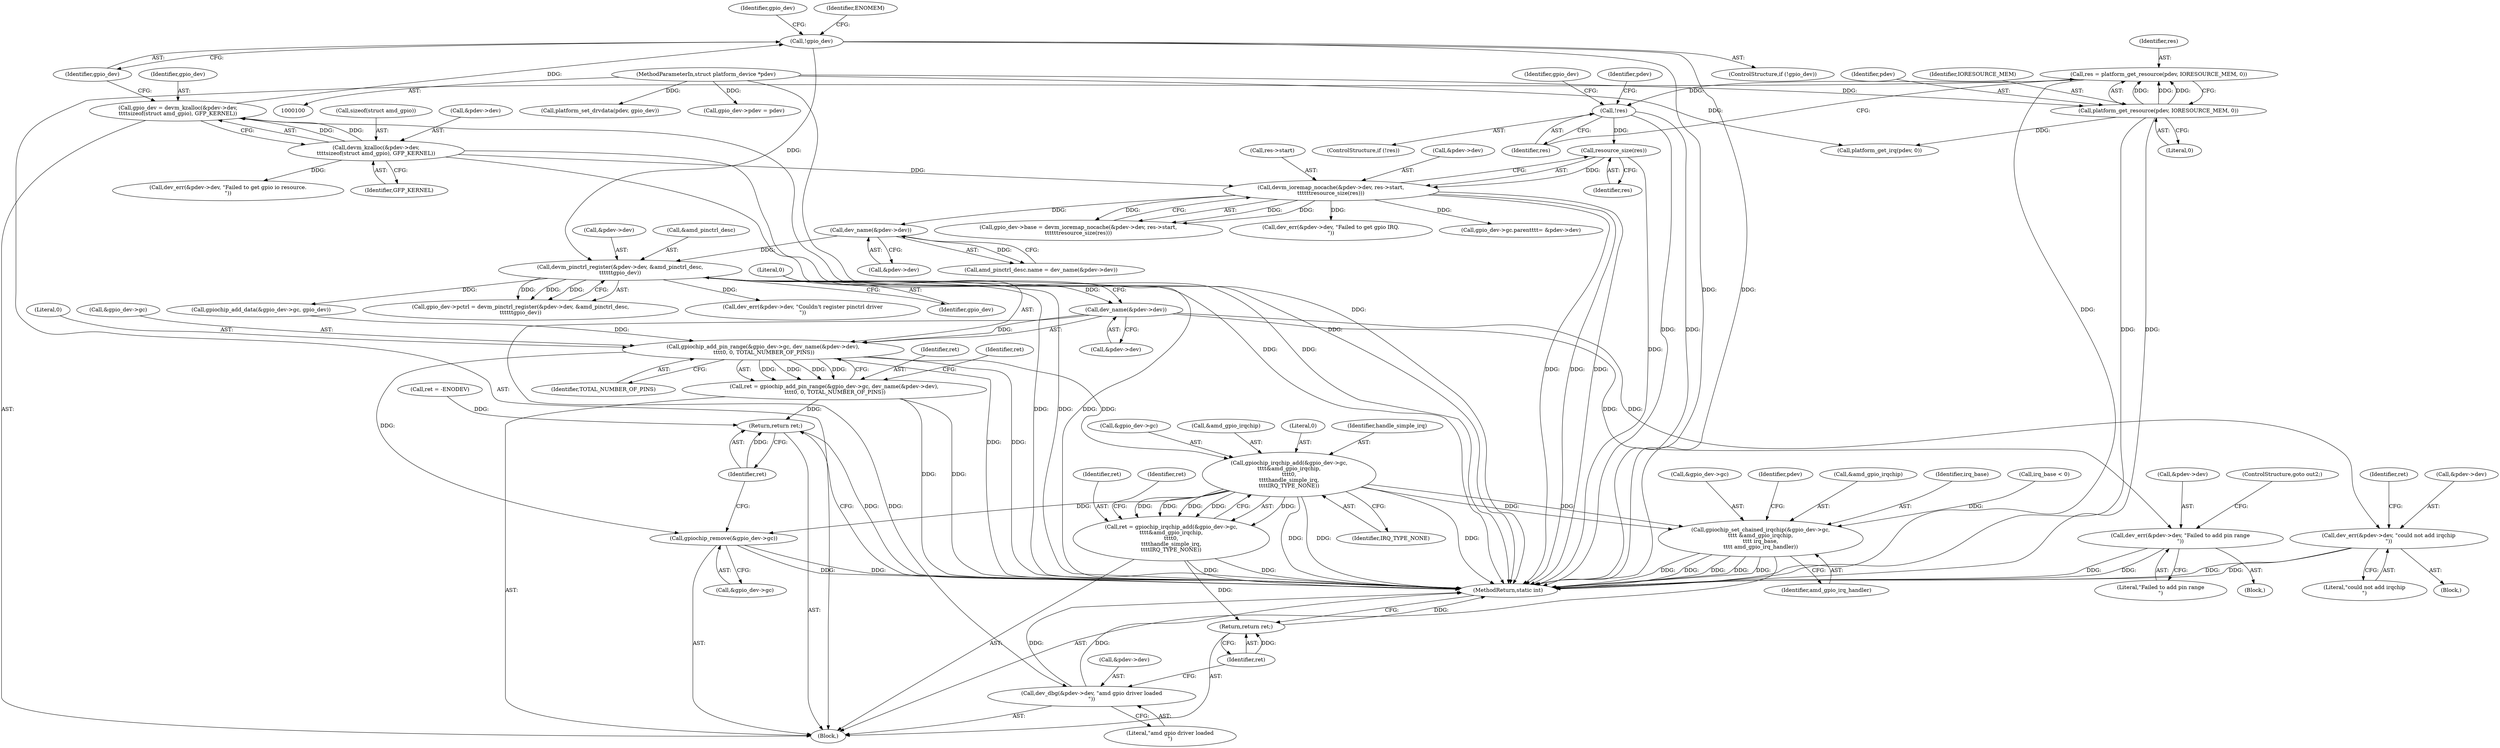 digraph "0_linux_251e22abde21833b3d29577e4d8c7aaccd650eee@pointer" {
"1000357" [label="(Call,dev_name(&pdev->dev))"];
"1000313" [label="(Call,devm_pinctrl_register(&pdev->dev, &amd_pinctrl_desc,\n\t\t\t\t\t\tgpio_dev))"];
"1000304" [label="(Call,dev_name(&pdev->dev))"];
"1000154" [label="(Call,devm_ioremap_nocache(&pdev->dev, res->start,\n\t\t\t\t\t\tresource_size(res)))"];
"1000112" [label="(Call,devm_kzalloc(&pdev->dev,\n\t\t\t\tsizeof(struct amd_gpio), GFP_KERNEL))"];
"1000162" [label="(Call,resource_size(res))"];
"1000138" [label="(Call,!res)"];
"1000131" [label="(Call,res = platform_get_resource(pdev, IORESOURCE_MEM, 0))"];
"1000133" [label="(Call,platform_get_resource(pdev, IORESOURCE_MEM, 0))"];
"1000101" [label="(MethodParameterIn,struct platform_device *pdev)"];
"1000121" [label="(Call,!gpio_dev)"];
"1000110" [label="(Call,gpio_dev = devm_kzalloc(&pdev->dev,\n\t\t\t\tsizeof(struct amd_gpio), GFP_KERNEL))"];
"1000352" [label="(Call,gpiochip_add_pin_range(&gpio_dev->gc, dev_name(&pdev->dev),\n \t\t\t\t0, 0, TOTAL_NUMBER_OF_PINS))"];
"1000350" [label="(Call,ret = gpiochip_add_pin_range(&gpio_dev->gc, dev_name(&pdev->dev),\n \t\t\t\t0, 0, TOTAL_NUMBER_OF_PINS))"];
"1000427" [label="(Return,return ret;)"];
"1000377" [label="(Call,gpiochip_irqchip_add(&gpio_dev->gc,\n\t\t\t\t&amd_gpio_irqchip,\n\t\t\t\t0,\n\t\t\t\thandle_simple_irq,\n\t\t\t\tIRQ_TYPE_NONE))"];
"1000375" [label="(Call,ret = gpiochip_irqchip_add(&gpio_dev->gc,\n\t\t\t\t&amd_gpio_irqchip,\n\t\t\t\t0,\n\t\t\t\thandle_simple_irq,\n\t\t\t\tIRQ_TYPE_NONE))"];
"1000419" [label="(Return,return ret;)"];
"1000401" [label="(Call,gpiochip_set_chained_irqchip(&gpio_dev->gc,\n\t\t\t\t &amd_gpio_irqchip,\n\t\t\t\t irq_base,\n\t\t\t\t amd_gpio_irq_handler))"];
"1000422" [label="(Call,gpiochip_remove(&gpio_dev->gc))"];
"1000368" [label="(Call,dev_err(&pdev->dev, \"Failed to add pin range\n\"))"];
"1000390" [label="(Call,dev_err(&pdev->dev, \"could not add irqchip\n\"))"];
"1000413" [label="(Call,dev_dbg(&pdev->dev, \"amd gpio driver loaded\n\"))"];
"1000120" [label="(ControlStructure,if (!gpio_dev))"];
"1000422" [label="(Call,gpiochip_remove(&gpio_dev->gc))"];
"1000351" [label="(Identifier,ret)"];
"1000419" [label="(Return,return ret;)"];
"1000141" [label="(Call,dev_err(&pdev->dev, \"Failed to get gpio io resource.\n\"))"];
"1000162" [label="(Call,resource_size(res))"];
"1000129" [label="(Identifier,gpio_dev)"];
"1000401" [label="(Call,gpiochip_set_chained_irqchip(&gpio_dev->gc,\n\t\t\t\t &amd_gpio_irqchip,\n\t\t\t\t irq_base,\n\t\t\t\t amd_gpio_irq_handler))"];
"1000327" [label="(Call,dev_err(&pdev->dev, \"Couldn't register pinctrl driver\n\"))"];
"1000353" [label="(Call,&gpio_dev->gc)"];
"1000152" [label="(Identifier,gpio_dev)"];
"1000300" [label="(Call,amd_pinctrl_desc.name = dev_name(&pdev->dev))"];
"1000406" [label="(Call,&amd_gpio_irqchip)"];
"1000139" [label="(Identifier,res)"];
"1000159" [label="(Call,res->start)"];
"1000390" [label="(Call,dev_err(&pdev->dev, \"could not add irqchip\n\"))"];
"1000377" [label="(Call,gpiochip_irqchip_add(&gpio_dev->gc,\n\t\t\t\t&amd_gpio_irqchip,\n\t\t\t\t0,\n\t\t\t\thandle_simple_irq,\n\t\t\t\tIRQ_TYPE_NONE))"];
"1000352" [label="(Call,gpiochip_add_pin_range(&gpio_dev->gc, dev_name(&pdev->dev),\n \t\t\t\t0, 0, TOTAL_NUMBER_OF_PINS))"];
"1000138" [label="(Call,!res)"];
"1000314" [label="(Call,&pdev->dev)"];
"1000154" [label="(Call,devm_ioremap_nocache(&pdev->dev, res->start,\n\t\t\t\t\t\tresource_size(res)))"];
"1000427" [label="(Return,return ret;)"];
"1000382" [label="(Call,&amd_gpio_irqchip)"];
"1000413" [label="(Call,dev_dbg(&pdev->dev, \"amd gpio driver loaded\n\"))"];
"1000320" [label="(Identifier,gpio_dev)"];
"1000117" [label="(Call,sizeof(struct amd_gpio))"];
"1000409" [label="(Identifier,amd_gpio_irq_handler)"];
"1000174" [label="(Call,platform_get_irq(pdev, 0))"];
"1000137" [label="(ControlStructure,if (!res))"];
"1000318" [label="(Call,&amd_pinctrl_desc)"];
"1000261" [label="(Call,gpio_dev->gc.parent\t\t\t= &pdev->dev)"];
"1000362" [label="(Literal,0)"];
"1000375" [label="(Call,ret = gpiochip_irqchip_add(&gpio_dev->gc,\n\t\t\t\t&amd_gpio_irqchip,\n\t\t\t\t0,\n\t\t\t\thandle_simple_irq,\n\t\t\t\tIRQ_TYPE_NONE))"];
"1000414" [label="(Call,&pdev->dev)"];
"1000122" [label="(Identifier,gpio_dev)"];
"1000408" [label="(Identifier,irq_base)"];
"1000178" [label="(Call,irq_base < 0)"];
"1000304" [label="(Call,dev_name(&pdev->dev))"];
"1000367" [label="(Block,)"];
"1000402" [label="(Call,&gpio_dev->gc)"];
"1000384" [label="(Literal,0)"];
"1000376" [label="(Identifier,ret)"];
"1000113" [label="(Call,&pdev->dev)"];
"1000357" [label="(Call,dev_name(&pdev->dev))"];
"1000134" [label="(Identifier,pdev)"];
"1000428" [label="(Identifier,ret)"];
"1000385" [label="(Identifier,handle_simple_irq)"];
"1000386" [label="(Identifier,IRQ_TYPE_NONE)"];
"1000423" [label="(Call,&gpio_dev->gc)"];
"1000309" [label="(Call,gpio_dev->pctrl = devm_pinctrl_register(&pdev->dev, &amd_pinctrl_desc,\n\t\t\t\t\t\tgpio_dev))"];
"1000144" [label="(Identifier,pdev)"];
"1000150" [label="(Call,gpio_dev->base = devm_ioremap_nocache(&pdev->dev, res->start,\n\t\t\t\t\t\tresource_size(res)))"];
"1000389" [label="(Block,)"];
"1000305" [label="(Call,&pdev->dev)"];
"1000364" [label="(Identifier,TOTAL_NUMBER_OF_PINS)"];
"1000340" [label="(Call,gpiochip_add_data(&gpio_dev->gc, gpio_dev))"];
"1000373" [label="(Literal,\"Failed to add pin range\n\")"];
"1000112" [label="(Call,devm_kzalloc(&pdev->dev,\n\t\t\t\tsizeof(struct amd_gpio), GFP_KERNEL))"];
"1000182" [label="(Call,dev_err(&pdev->dev, \"Failed to get gpio IRQ.\n\"))"];
"1000391" [label="(Call,&pdev->dev)"];
"1000131" [label="(Call,res = platform_get_resource(pdev, IORESOURCE_MEM, 0))"];
"1000429" [label="(MethodReturn,static int)"];
"1000132" [label="(Identifier,res)"];
"1000363" [label="(Literal,0)"];
"1000397" [label="(Identifier,ret)"];
"1000368" [label="(Call,dev_err(&pdev->dev, \"Failed to add pin range\n\"))"];
"1000111" [label="(Identifier,gpio_dev)"];
"1000369" [label="(Call,&pdev->dev)"];
"1000135" [label="(Identifier,IORESOURCE_MEM)"];
"1000102" [label="(Block,)"];
"1000121" [label="(Call,!gpio_dev)"];
"1000101" [label="(MethodParameterIn,struct platform_device *pdev)"];
"1000119" [label="(Identifier,GFP_KERNEL)"];
"1000396" [label="(Call,ret = -ENODEV)"];
"1000374" [label="(ControlStructure,goto out2;)"];
"1000410" [label="(Call,platform_set_drvdata(pdev, gpio_dev))"];
"1000125" [label="(Identifier,ENOMEM)"];
"1000388" [label="(Identifier,ret)"];
"1000358" [label="(Call,&pdev->dev)"];
"1000395" [label="(Literal,\"could not add irqchip\n\")"];
"1000163" [label="(Identifier,res)"];
"1000313" [label="(Call,devm_pinctrl_register(&pdev->dev, &amd_pinctrl_desc,\n\t\t\t\t\t\tgpio_dev))"];
"1000418" [label="(Literal,\"amd gpio driver loaded\n\")"];
"1000136" [label="(Literal,0)"];
"1000191" [label="(Call,gpio_dev->pdev = pdev)"];
"1000350" [label="(Call,ret = gpiochip_add_pin_range(&gpio_dev->gc, dev_name(&pdev->dev),\n \t\t\t\t0, 0, TOTAL_NUMBER_OF_PINS))"];
"1000378" [label="(Call,&gpio_dev->gc)"];
"1000155" [label="(Call,&pdev->dev)"];
"1000133" [label="(Call,platform_get_resource(pdev, IORESOURCE_MEM, 0))"];
"1000366" [label="(Identifier,ret)"];
"1000420" [label="(Identifier,ret)"];
"1000411" [label="(Identifier,pdev)"];
"1000110" [label="(Call,gpio_dev = devm_kzalloc(&pdev->dev,\n\t\t\t\tsizeof(struct amd_gpio), GFP_KERNEL))"];
"1000357" -> "1000352"  [label="AST: "];
"1000357" -> "1000358"  [label="CFG: "];
"1000358" -> "1000357"  [label="AST: "];
"1000362" -> "1000357"  [label="CFG: "];
"1000357" -> "1000352"  [label="DDG: "];
"1000313" -> "1000357"  [label="DDG: "];
"1000357" -> "1000368"  [label="DDG: "];
"1000357" -> "1000390"  [label="DDG: "];
"1000357" -> "1000413"  [label="DDG: "];
"1000313" -> "1000309"  [label="AST: "];
"1000313" -> "1000320"  [label="CFG: "];
"1000314" -> "1000313"  [label="AST: "];
"1000318" -> "1000313"  [label="AST: "];
"1000320" -> "1000313"  [label="AST: "];
"1000309" -> "1000313"  [label="CFG: "];
"1000313" -> "1000429"  [label="DDG: "];
"1000313" -> "1000429"  [label="DDG: "];
"1000313" -> "1000429"  [label="DDG: "];
"1000313" -> "1000309"  [label="DDG: "];
"1000313" -> "1000309"  [label="DDG: "];
"1000313" -> "1000309"  [label="DDG: "];
"1000304" -> "1000313"  [label="DDG: "];
"1000121" -> "1000313"  [label="DDG: "];
"1000313" -> "1000327"  [label="DDG: "];
"1000313" -> "1000340"  [label="DDG: "];
"1000304" -> "1000300"  [label="AST: "];
"1000304" -> "1000305"  [label="CFG: "];
"1000305" -> "1000304"  [label="AST: "];
"1000300" -> "1000304"  [label="CFG: "];
"1000304" -> "1000300"  [label="DDG: "];
"1000154" -> "1000304"  [label="DDG: "];
"1000154" -> "1000150"  [label="AST: "];
"1000154" -> "1000162"  [label="CFG: "];
"1000155" -> "1000154"  [label="AST: "];
"1000159" -> "1000154"  [label="AST: "];
"1000162" -> "1000154"  [label="AST: "];
"1000150" -> "1000154"  [label="CFG: "];
"1000154" -> "1000429"  [label="DDG: "];
"1000154" -> "1000429"  [label="DDG: "];
"1000154" -> "1000429"  [label="DDG: "];
"1000154" -> "1000150"  [label="DDG: "];
"1000154" -> "1000150"  [label="DDG: "];
"1000154" -> "1000150"  [label="DDG: "];
"1000112" -> "1000154"  [label="DDG: "];
"1000162" -> "1000154"  [label="DDG: "];
"1000154" -> "1000182"  [label="DDG: "];
"1000154" -> "1000261"  [label="DDG: "];
"1000112" -> "1000110"  [label="AST: "];
"1000112" -> "1000119"  [label="CFG: "];
"1000113" -> "1000112"  [label="AST: "];
"1000117" -> "1000112"  [label="AST: "];
"1000119" -> "1000112"  [label="AST: "];
"1000110" -> "1000112"  [label="CFG: "];
"1000112" -> "1000429"  [label="DDG: "];
"1000112" -> "1000429"  [label="DDG: "];
"1000112" -> "1000110"  [label="DDG: "];
"1000112" -> "1000110"  [label="DDG: "];
"1000112" -> "1000141"  [label="DDG: "];
"1000162" -> "1000163"  [label="CFG: "];
"1000163" -> "1000162"  [label="AST: "];
"1000162" -> "1000429"  [label="DDG: "];
"1000138" -> "1000162"  [label="DDG: "];
"1000138" -> "1000137"  [label="AST: "];
"1000138" -> "1000139"  [label="CFG: "];
"1000139" -> "1000138"  [label="AST: "];
"1000144" -> "1000138"  [label="CFG: "];
"1000152" -> "1000138"  [label="CFG: "];
"1000138" -> "1000429"  [label="DDG: "];
"1000138" -> "1000429"  [label="DDG: "];
"1000131" -> "1000138"  [label="DDG: "];
"1000131" -> "1000102"  [label="AST: "];
"1000131" -> "1000133"  [label="CFG: "];
"1000132" -> "1000131"  [label="AST: "];
"1000133" -> "1000131"  [label="AST: "];
"1000139" -> "1000131"  [label="CFG: "];
"1000131" -> "1000429"  [label="DDG: "];
"1000133" -> "1000131"  [label="DDG: "];
"1000133" -> "1000131"  [label="DDG: "];
"1000133" -> "1000131"  [label="DDG: "];
"1000133" -> "1000136"  [label="CFG: "];
"1000134" -> "1000133"  [label="AST: "];
"1000135" -> "1000133"  [label="AST: "];
"1000136" -> "1000133"  [label="AST: "];
"1000133" -> "1000429"  [label="DDG: "];
"1000133" -> "1000429"  [label="DDG: "];
"1000101" -> "1000133"  [label="DDG: "];
"1000133" -> "1000174"  [label="DDG: "];
"1000101" -> "1000100"  [label="AST: "];
"1000101" -> "1000429"  [label="DDG: "];
"1000101" -> "1000174"  [label="DDG: "];
"1000101" -> "1000191"  [label="DDG: "];
"1000101" -> "1000410"  [label="DDG: "];
"1000121" -> "1000120"  [label="AST: "];
"1000121" -> "1000122"  [label="CFG: "];
"1000122" -> "1000121"  [label="AST: "];
"1000125" -> "1000121"  [label="CFG: "];
"1000129" -> "1000121"  [label="CFG: "];
"1000121" -> "1000429"  [label="DDG: "];
"1000121" -> "1000429"  [label="DDG: "];
"1000110" -> "1000121"  [label="DDG: "];
"1000110" -> "1000102"  [label="AST: "];
"1000111" -> "1000110"  [label="AST: "];
"1000122" -> "1000110"  [label="CFG: "];
"1000110" -> "1000429"  [label="DDG: "];
"1000352" -> "1000350"  [label="AST: "];
"1000352" -> "1000364"  [label="CFG: "];
"1000353" -> "1000352"  [label="AST: "];
"1000362" -> "1000352"  [label="AST: "];
"1000363" -> "1000352"  [label="AST: "];
"1000364" -> "1000352"  [label="AST: "];
"1000350" -> "1000352"  [label="CFG: "];
"1000352" -> "1000429"  [label="DDG: "];
"1000352" -> "1000429"  [label="DDG: "];
"1000352" -> "1000350"  [label="DDG: "];
"1000352" -> "1000350"  [label="DDG: "];
"1000352" -> "1000350"  [label="DDG: "];
"1000352" -> "1000350"  [label="DDG: "];
"1000340" -> "1000352"  [label="DDG: "];
"1000352" -> "1000377"  [label="DDG: "];
"1000352" -> "1000422"  [label="DDG: "];
"1000350" -> "1000102"  [label="AST: "];
"1000351" -> "1000350"  [label="AST: "];
"1000366" -> "1000350"  [label="CFG: "];
"1000350" -> "1000429"  [label="DDG: "];
"1000350" -> "1000429"  [label="DDG: "];
"1000350" -> "1000427"  [label="DDG: "];
"1000427" -> "1000102"  [label="AST: "];
"1000427" -> "1000428"  [label="CFG: "];
"1000428" -> "1000427"  [label="AST: "];
"1000429" -> "1000427"  [label="CFG: "];
"1000427" -> "1000429"  [label="DDG: "];
"1000428" -> "1000427"  [label="DDG: "];
"1000396" -> "1000427"  [label="DDG: "];
"1000377" -> "1000375"  [label="AST: "];
"1000377" -> "1000386"  [label="CFG: "];
"1000378" -> "1000377"  [label="AST: "];
"1000382" -> "1000377"  [label="AST: "];
"1000384" -> "1000377"  [label="AST: "];
"1000385" -> "1000377"  [label="AST: "];
"1000386" -> "1000377"  [label="AST: "];
"1000375" -> "1000377"  [label="CFG: "];
"1000377" -> "1000429"  [label="DDG: "];
"1000377" -> "1000429"  [label="DDG: "];
"1000377" -> "1000429"  [label="DDG: "];
"1000377" -> "1000375"  [label="DDG: "];
"1000377" -> "1000375"  [label="DDG: "];
"1000377" -> "1000375"  [label="DDG: "];
"1000377" -> "1000375"  [label="DDG: "];
"1000377" -> "1000375"  [label="DDG: "];
"1000377" -> "1000401"  [label="DDG: "];
"1000377" -> "1000401"  [label="DDG: "];
"1000377" -> "1000422"  [label="DDG: "];
"1000375" -> "1000102"  [label="AST: "];
"1000376" -> "1000375"  [label="AST: "];
"1000388" -> "1000375"  [label="CFG: "];
"1000375" -> "1000429"  [label="DDG: "];
"1000375" -> "1000429"  [label="DDG: "];
"1000375" -> "1000419"  [label="DDG: "];
"1000419" -> "1000102"  [label="AST: "];
"1000419" -> "1000420"  [label="CFG: "];
"1000420" -> "1000419"  [label="AST: "];
"1000429" -> "1000419"  [label="CFG: "];
"1000419" -> "1000429"  [label="DDG: "];
"1000420" -> "1000419"  [label="DDG: "];
"1000401" -> "1000102"  [label="AST: "];
"1000401" -> "1000409"  [label="CFG: "];
"1000402" -> "1000401"  [label="AST: "];
"1000406" -> "1000401"  [label="AST: "];
"1000408" -> "1000401"  [label="AST: "];
"1000409" -> "1000401"  [label="AST: "];
"1000411" -> "1000401"  [label="CFG: "];
"1000401" -> "1000429"  [label="DDG: "];
"1000401" -> "1000429"  [label="DDG: "];
"1000401" -> "1000429"  [label="DDG: "];
"1000401" -> "1000429"  [label="DDG: "];
"1000401" -> "1000429"  [label="DDG: "];
"1000178" -> "1000401"  [label="DDG: "];
"1000422" -> "1000102"  [label="AST: "];
"1000422" -> "1000423"  [label="CFG: "];
"1000423" -> "1000422"  [label="AST: "];
"1000428" -> "1000422"  [label="CFG: "];
"1000422" -> "1000429"  [label="DDG: "];
"1000422" -> "1000429"  [label="DDG: "];
"1000368" -> "1000367"  [label="AST: "];
"1000368" -> "1000373"  [label="CFG: "];
"1000369" -> "1000368"  [label="AST: "];
"1000373" -> "1000368"  [label="AST: "];
"1000374" -> "1000368"  [label="CFG: "];
"1000368" -> "1000429"  [label="DDG: "];
"1000368" -> "1000429"  [label="DDG: "];
"1000390" -> "1000389"  [label="AST: "];
"1000390" -> "1000395"  [label="CFG: "];
"1000391" -> "1000390"  [label="AST: "];
"1000395" -> "1000390"  [label="AST: "];
"1000397" -> "1000390"  [label="CFG: "];
"1000390" -> "1000429"  [label="DDG: "];
"1000390" -> "1000429"  [label="DDG: "];
"1000413" -> "1000102"  [label="AST: "];
"1000413" -> "1000418"  [label="CFG: "];
"1000414" -> "1000413"  [label="AST: "];
"1000418" -> "1000413"  [label="AST: "];
"1000420" -> "1000413"  [label="CFG: "];
"1000413" -> "1000429"  [label="DDG: "];
"1000413" -> "1000429"  [label="DDG: "];
}
